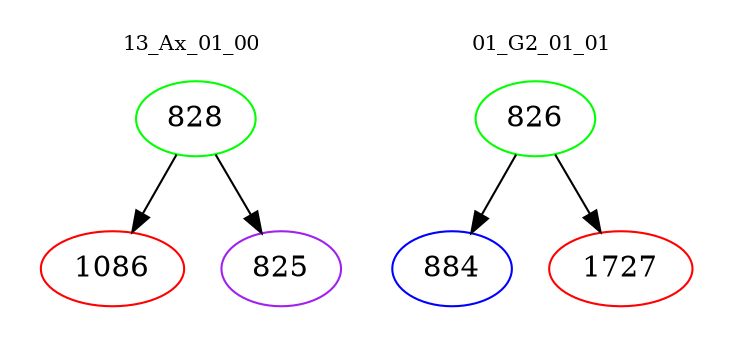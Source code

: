 digraph{
subgraph cluster_0 {
color = white
label = "13_Ax_01_00";
fontsize=10;
T0_828 [label="828", color="green"]
T0_828 -> T0_1086 [color="black"]
T0_1086 [label="1086", color="red"]
T0_828 -> T0_825 [color="black"]
T0_825 [label="825", color="purple"]
}
subgraph cluster_1 {
color = white
label = "01_G2_01_01";
fontsize=10;
T1_826 [label="826", color="green"]
T1_826 -> T1_884 [color="black"]
T1_884 [label="884", color="blue"]
T1_826 -> T1_1727 [color="black"]
T1_1727 [label="1727", color="red"]
}
}
